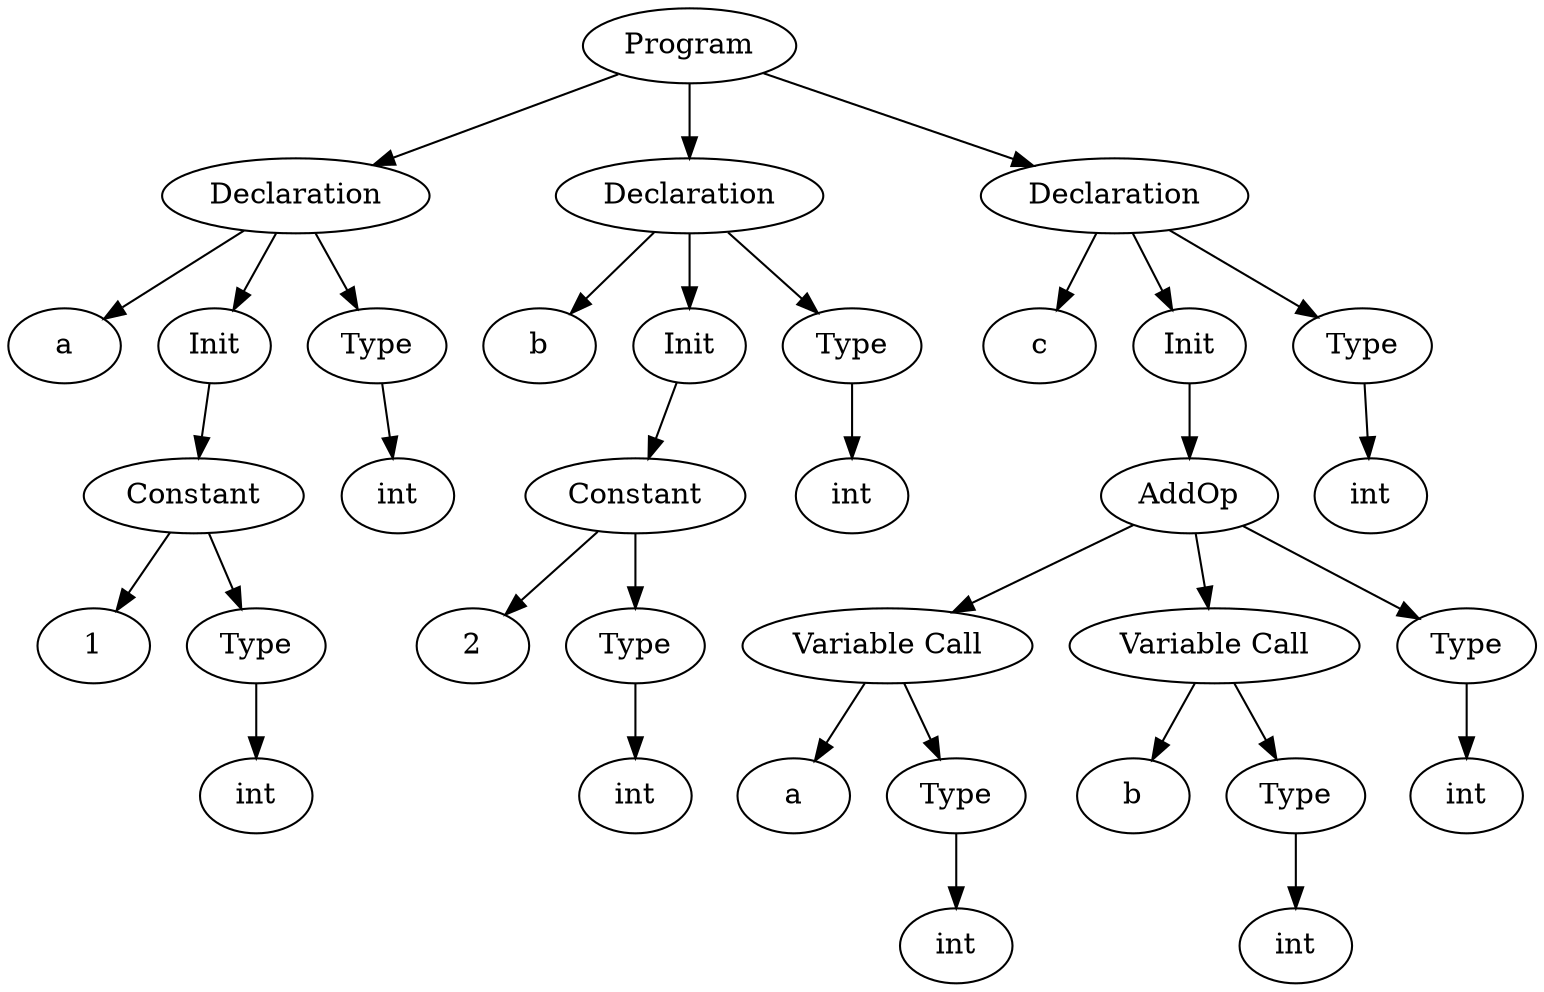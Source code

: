 digraph parse_tree {
{gv100000[label="Program"]}->{{gv100002[label="Declaration"]}}{gv100002[label="Declaration"]}->{gv100005[label="a"] gv100001[label="Init"] gv100003[label="Type"]};
{gv100001[label="Init"]}->{gv100006[label="Constant"]};
{gv100006[label="Constant"]}->{gv100007[label="1"]};
{gv100006[label="Constant"]}->{gv100008[label="Type"]}{gv100008[label="Type"]}->{gv100009[label="int"]};
{gv100003[label="Type"]}->{gv100004[label="int"]};
{gv100000[label="Program"]}->{{gv100011[label="Declaration"]}}{gv100011[label="Declaration"]}->{gv100014[label="b"] gv100010[label="Init"] gv100012[label="Type"]};
{gv100010[label="Init"]}->{gv100015[label="Constant"]};
{gv100015[label="Constant"]}->{gv100016[label="2"]};
{gv100015[label="Constant"]}->{gv100017[label="Type"]}{gv100017[label="Type"]}->{gv100018[label="int"]};
{gv100012[label="Type"]}->{gv100013[label="int"]};
{gv100000[label="Program"]}->{{gv100020[label="Declaration"]}}{gv100020[label="Declaration"]}->{gv100023[label="c"] gv100019[label="Init"] gv100021[label="Type"]};
{gv100019[label="Init"]}->{gv100024[label="AddOp"]};
{gv100024[label="AddOp"]}->{gv100025[label="Variable Call"] gv100029[label="Variable Call"] gv100033[label="Type"]}
;{gv100025[label="Variable Call"]}->{gv100026[label="a"] gv100027[label="Type"]};
{gv100027[label="Type"]}->{gv100028[label="int"]};
{gv100029[label="Variable Call"]}->{gv100030[label="b"] gv100031[label="Type"]};
{gv100031[label="Type"]}->{gv100032[label="int"]};
{gv100033[label="Type"]}->{gv100034[label="int"]};
{gv100021[label="Type"]}->{gv100022[label="int"]};
}
